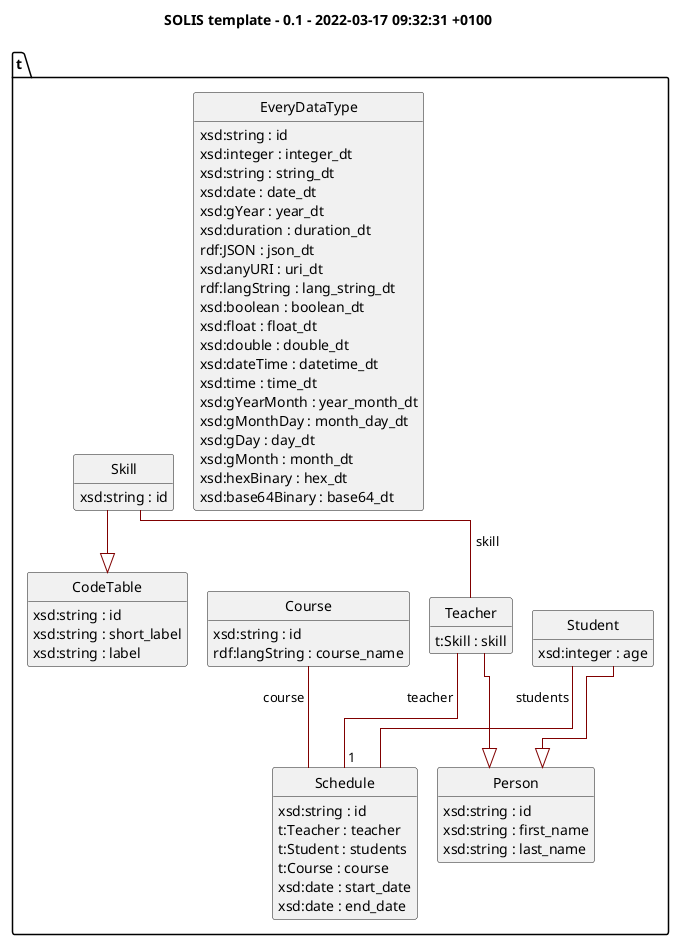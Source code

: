 @startuml
!pragma layout elk
skinparam classFontSize 14
!define LIGHTORANGE
skinparam groupInheritance 1
skinparam componentStyle uml2
skinparam wrapMessageWidth 100
skinparam ArrowColor #Maroon

title SOLIS template - 0.1 - 2022-03-17 09:32:31 +0100
              
package t {

class CodeTable{
	{field} xsd:string : id 
	{field} xsd:string : short_label 
	{field} xsd:string : label 
}


class Course{
	{field} xsd:string : id 
	{field} rdf:langString : course_name 
}


class Person{
	{field} xsd:string : id 
	{field} xsd:string : first_name 
	{field} xsd:string : last_name 
}


class Schedule{
	{field} xsd:string : id 
	{field} t:Teacher : teacher 
	{field} t:Student : students 
	{field} t:Course : course 
	{field} xsd:date : start_date 
	{field} xsd:date : end_date 
}
Teacher - "1" Schedule : teacher >
Student -  Schedule : students >
Course -  Schedule : course >

class Skill{
	{field} xsd:string : id 
}

Skill --|> CodeTable

class Student{
	{field} xsd:integer : age 
}

Student --|> Person

class Teacher{
	{field} t:Skill : skill 
}
Skill -  Teacher : skill >
Teacher --|> Person

class EveryDataType{
	{field} xsd:string : id 
	{field} xsd:integer : integer_dt 
	{field} xsd:string : string_dt 
	{field} xsd:date : date_dt 
	{field} xsd:gYear : year_dt 
	{field} xsd:duration : duration_dt 
	{field} rdf:JSON : json_dt 
	{field} xsd:anyURI : uri_dt 
	{field} rdf:langString : lang_string_dt 
	{field} xsd:boolean : boolean_dt 
	{field} xsd:float : float_dt 
	{field} xsd:double : double_dt 
	{field} xsd:dateTime : datetime_dt 
	{field} xsd:time : time_dt 
	{field} xsd:gYearMonth : year_month_dt 
	{field} xsd:gMonthDay : month_day_dt 
	{field} xsd:gDay : day_dt 
	{field} xsd:gMonth : month_dt 
	{field} xsd:hexBinary : hex_dt 
	{field} xsd:base64Binary : base64_dt 
}


hide circle
hide methods
hide empty members
@enduml
          
